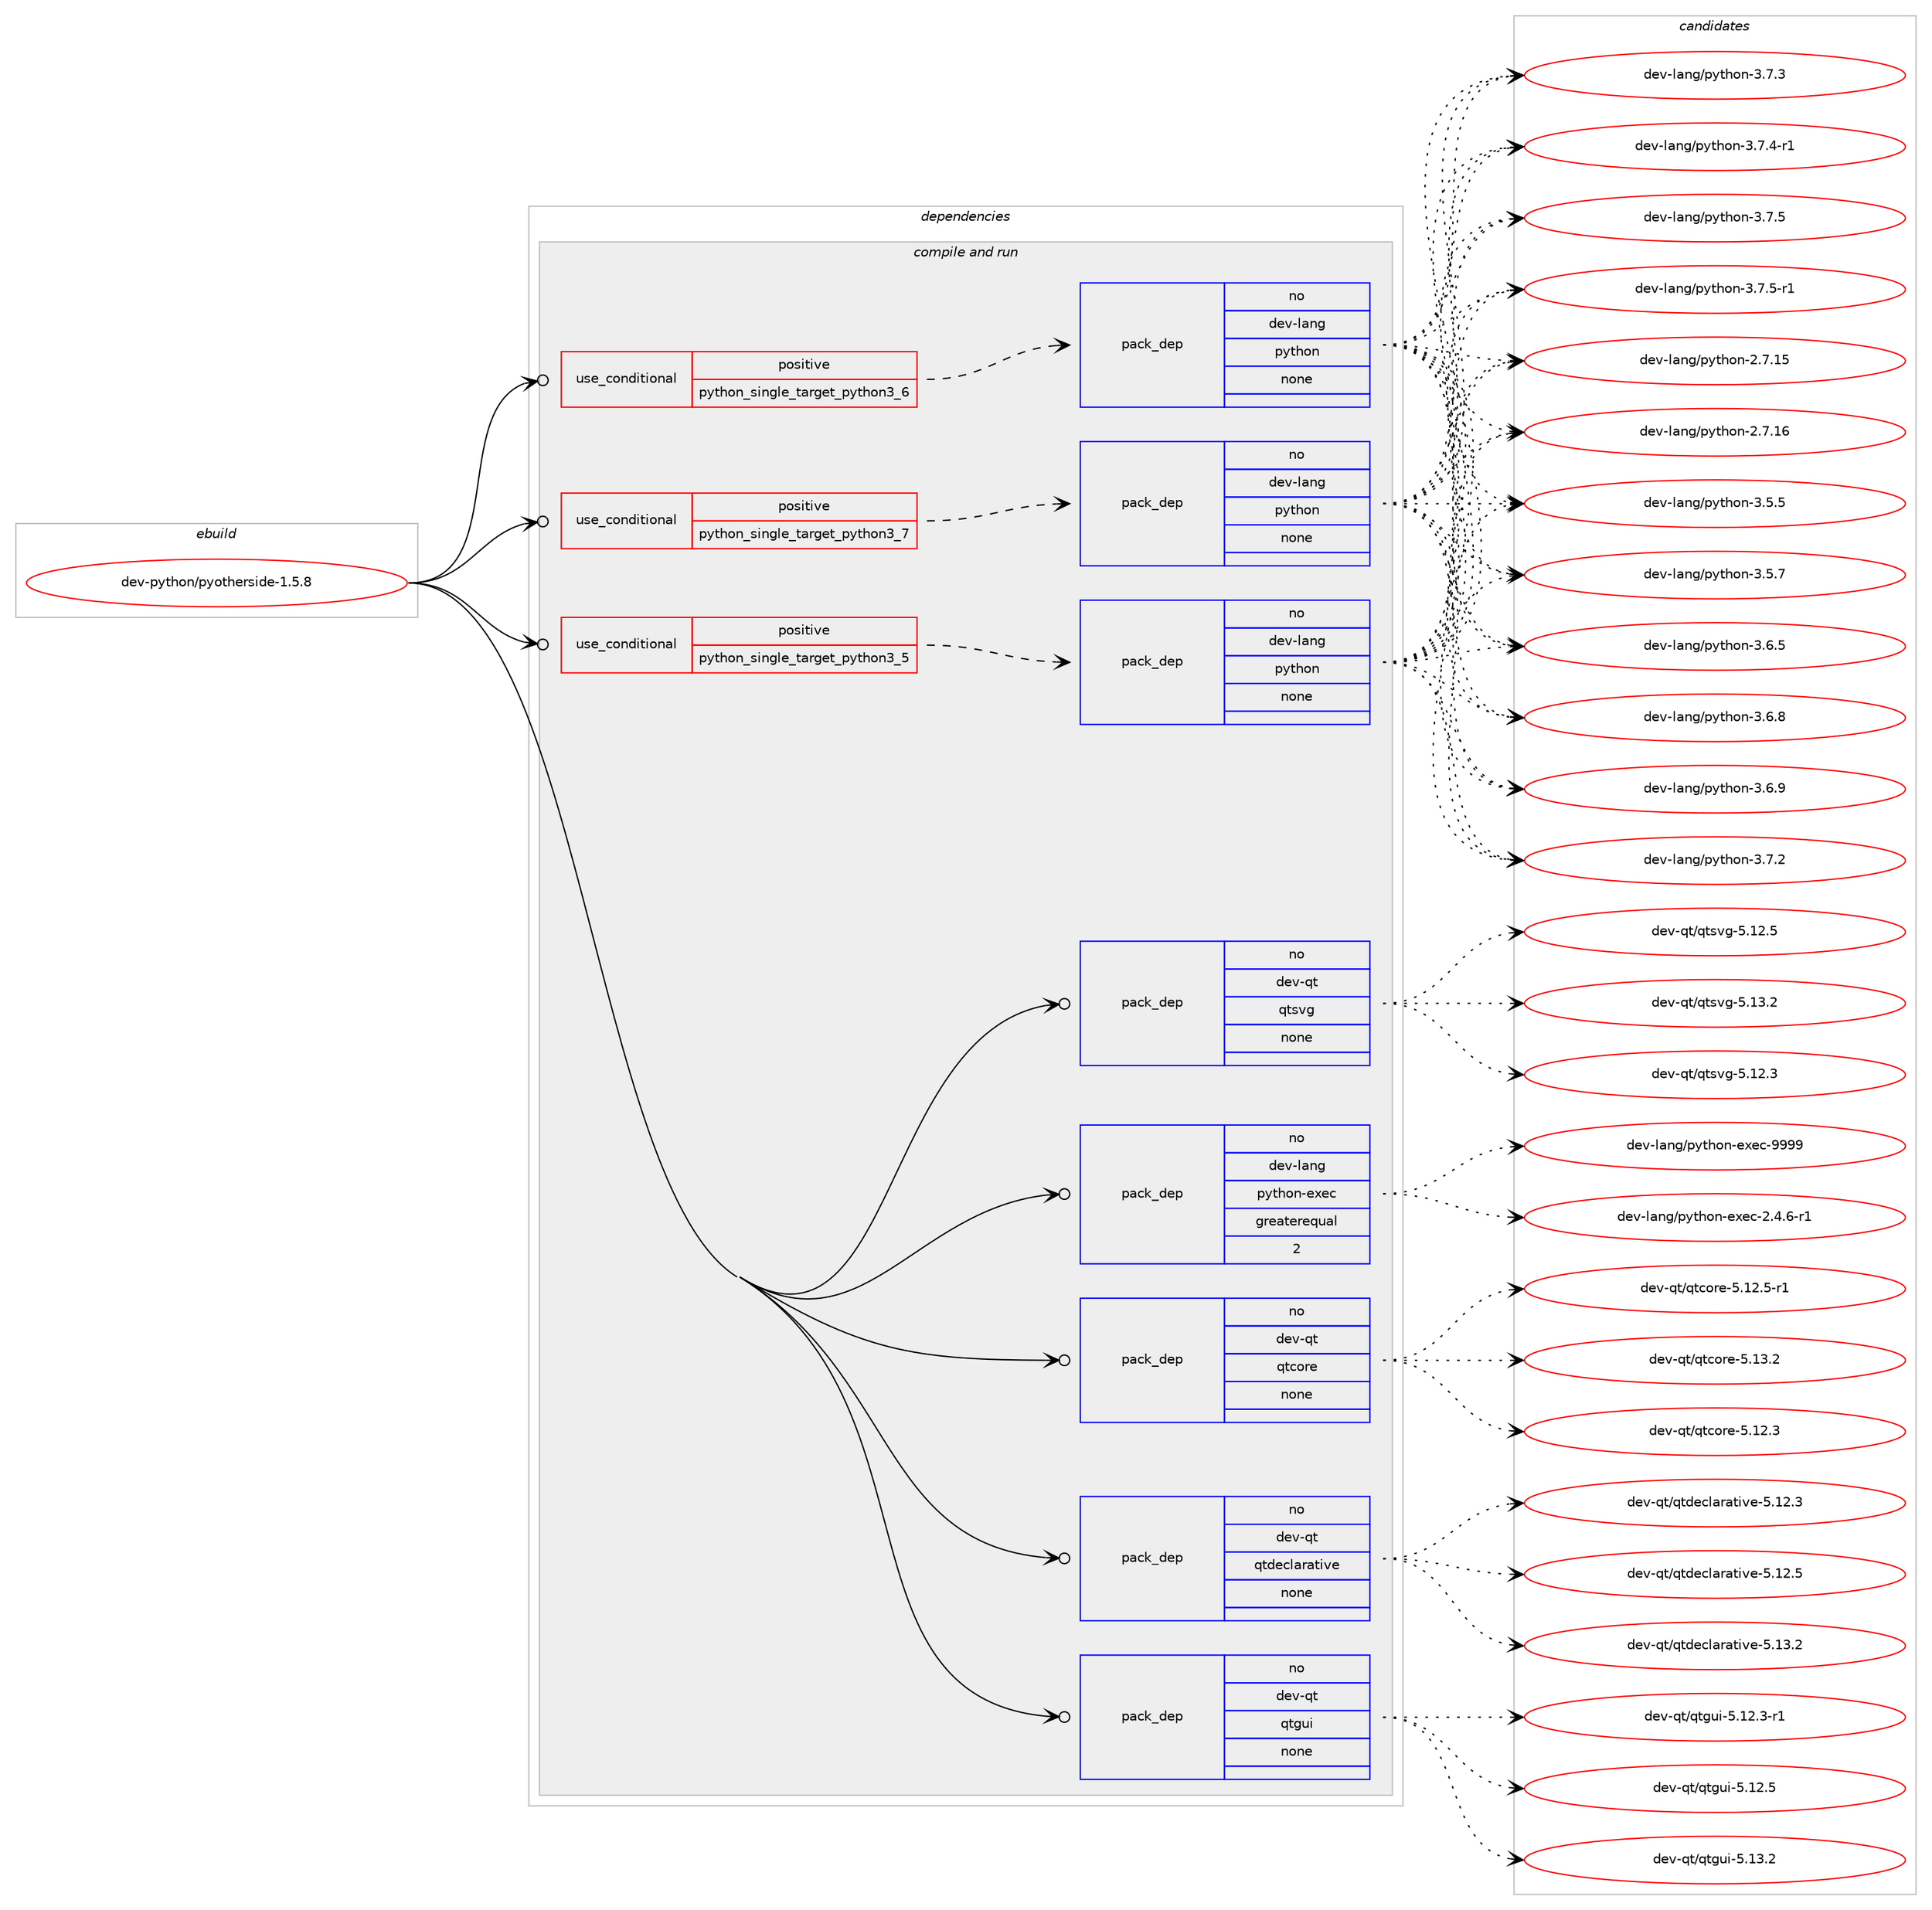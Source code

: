 digraph prolog {

# *************
# Graph options
# *************

newrank=true;
concentrate=true;
compound=true;
graph [rankdir=LR,fontname=Helvetica,fontsize=10,ranksep=1.5];#, ranksep=2.5, nodesep=0.2];
edge  [arrowhead=vee];
node  [fontname=Helvetica,fontsize=10];

# **********
# The ebuild
# **********

subgraph cluster_leftcol {
color=gray;
rank=same;
label=<<i>ebuild</i>>;
id [label="dev-python/pyotherside-1.5.8", color=red, width=4, href="../dev-python/pyotherside-1.5.8.svg"];
}

# ****************
# The dependencies
# ****************

subgraph cluster_midcol {
color=gray;
label=<<i>dependencies</i>>;
subgraph cluster_compile {
fillcolor="#eeeeee";
style=filled;
label=<<i>compile</i>>;
}
subgraph cluster_compileandrun {
fillcolor="#eeeeee";
style=filled;
label=<<i>compile and run</i>>;
subgraph cond146425 {
dependency627504 [label=<<TABLE BORDER="0" CELLBORDER="1" CELLSPACING="0" CELLPADDING="4"><TR><TD ROWSPAN="3" CELLPADDING="10">use_conditional</TD></TR><TR><TD>positive</TD></TR><TR><TD>python_single_target_python3_5</TD></TR></TABLE>>, shape=none, color=red];
subgraph pack469230 {
dependency627505 [label=<<TABLE BORDER="0" CELLBORDER="1" CELLSPACING="0" CELLPADDING="4" WIDTH="220"><TR><TD ROWSPAN="6" CELLPADDING="30">pack_dep</TD></TR><TR><TD WIDTH="110">no</TD></TR><TR><TD>dev-lang</TD></TR><TR><TD>python</TD></TR><TR><TD>none</TD></TR><TR><TD></TD></TR></TABLE>>, shape=none, color=blue];
}
dependency627504:e -> dependency627505:w [weight=20,style="dashed",arrowhead="vee"];
}
id:e -> dependency627504:w [weight=20,style="solid",arrowhead="odotvee"];
subgraph cond146426 {
dependency627506 [label=<<TABLE BORDER="0" CELLBORDER="1" CELLSPACING="0" CELLPADDING="4"><TR><TD ROWSPAN="3" CELLPADDING="10">use_conditional</TD></TR><TR><TD>positive</TD></TR><TR><TD>python_single_target_python3_6</TD></TR></TABLE>>, shape=none, color=red];
subgraph pack469231 {
dependency627507 [label=<<TABLE BORDER="0" CELLBORDER="1" CELLSPACING="0" CELLPADDING="4" WIDTH="220"><TR><TD ROWSPAN="6" CELLPADDING="30">pack_dep</TD></TR><TR><TD WIDTH="110">no</TD></TR><TR><TD>dev-lang</TD></TR><TR><TD>python</TD></TR><TR><TD>none</TD></TR><TR><TD></TD></TR></TABLE>>, shape=none, color=blue];
}
dependency627506:e -> dependency627507:w [weight=20,style="dashed",arrowhead="vee"];
}
id:e -> dependency627506:w [weight=20,style="solid",arrowhead="odotvee"];
subgraph cond146427 {
dependency627508 [label=<<TABLE BORDER="0" CELLBORDER="1" CELLSPACING="0" CELLPADDING="4"><TR><TD ROWSPAN="3" CELLPADDING="10">use_conditional</TD></TR><TR><TD>positive</TD></TR><TR><TD>python_single_target_python3_7</TD></TR></TABLE>>, shape=none, color=red];
subgraph pack469232 {
dependency627509 [label=<<TABLE BORDER="0" CELLBORDER="1" CELLSPACING="0" CELLPADDING="4" WIDTH="220"><TR><TD ROWSPAN="6" CELLPADDING="30">pack_dep</TD></TR><TR><TD WIDTH="110">no</TD></TR><TR><TD>dev-lang</TD></TR><TR><TD>python</TD></TR><TR><TD>none</TD></TR><TR><TD></TD></TR></TABLE>>, shape=none, color=blue];
}
dependency627508:e -> dependency627509:w [weight=20,style="dashed",arrowhead="vee"];
}
id:e -> dependency627508:w [weight=20,style="solid",arrowhead="odotvee"];
subgraph pack469233 {
dependency627510 [label=<<TABLE BORDER="0" CELLBORDER="1" CELLSPACING="0" CELLPADDING="4" WIDTH="220"><TR><TD ROWSPAN="6" CELLPADDING="30">pack_dep</TD></TR><TR><TD WIDTH="110">no</TD></TR><TR><TD>dev-lang</TD></TR><TR><TD>python-exec</TD></TR><TR><TD>greaterequal</TD></TR><TR><TD>2</TD></TR></TABLE>>, shape=none, color=blue];
}
id:e -> dependency627510:w [weight=20,style="solid",arrowhead="odotvee"];
subgraph pack469234 {
dependency627511 [label=<<TABLE BORDER="0" CELLBORDER="1" CELLSPACING="0" CELLPADDING="4" WIDTH="220"><TR><TD ROWSPAN="6" CELLPADDING="30">pack_dep</TD></TR><TR><TD WIDTH="110">no</TD></TR><TR><TD>dev-qt</TD></TR><TR><TD>qtcore</TD></TR><TR><TD>none</TD></TR><TR><TD></TD></TR></TABLE>>, shape=none, color=blue];
}
id:e -> dependency627511:w [weight=20,style="solid",arrowhead="odotvee"];
subgraph pack469235 {
dependency627512 [label=<<TABLE BORDER="0" CELLBORDER="1" CELLSPACING="0" CELLPADDING="4" WIDTH="220"><TR><TD ROWSPAN="6" CELLPADDING="30">pack_dep</TD></TR><TR><TD WIDTH="110">no</TD></TR><TR><TD>dev-qt</TD></TR><TR><TD>qtdeclarative</TD></TR><TR><TD>none</TD></TR><TR><TD></TD></TR></TABLE>>, shape=none, color=blue];
}
id:e -> dependency627512:w [weight=20,style="solid",arrowhead="odotvee"];
subgraph pack469236 {
dependency627513 [label=<<TABLE BORDER="0" CELLBORDER="1" CELLSPACING="0" CELLPADDING="4" WIDTH="220"><TR><TD ROWSPAN="6" CELLPADDING="30">pack_dep</TD></TR><TR><TD WIDTH="110">no</TD></TR><TR><TD>dev-qt</TD></TR><TR><TD>qtgui</TD></TR><TR><TD>none</TD></TR><TR><TD></TD></TR></TABLE>>, shape=none, color=blue];
}
id:e -> dependency627513:w [weight=20,style="solid",arrowhead="odotvee"];
subgraph pack469237 {
dependency627514 [label=<<TABLE BORDER="0" CELLBORDER="1" CELLSPACING="0" CELLPADDING="4" WIDTH="220"><TR><TD ROWSPAN="6" CELLPADDING="30">pack_dep</TD></TR><TR><TD WIDTH="110">no</TD></TR><TR><TD>dev-qt</TD></TR><TR><TD>qtsvg</TD></TR><TR><TD>none</TD></TR><TR><TD></TD></TR></TABLE>>, shape=none, color=blue];
}
id:e -> dependency627514:w [weight=20,style="solid",arrowhead="odotvee"];
}
subgraph cluster_run {
fillcolor="#eeeeee";
style=filled;
label=<<i>run</i>>;
}
}

# **************
# The candidates
# **************

subgraph cluster_choices {
rank=same;
color=gray;
label=<<i>candidates</i>>;

subgraph choice469230 {
color=black;
nodesep=1;
choice10010111845108971101034711212111610411111045504655464953 [label="dev-lang/python-2.7.15", color=red, width=4,href="../dev-lang/python-2.7.15.svg"];
choice10010111845108971101034711212111610411111045504655464954 [label="dev-lang/python-2.7.16", color=red, width=4,href="../dev-lang/python-2.7.16.svg"];
choice100101118451089711010347112121116104111110455146534653 [label="dev-lang/python-3.5.5", color=red, width=4,href="../dev-lang/python-3.5.5.svg"];
choice100101118451089711010347112121116104111110455146534655 [label="dev-lang/python-3.5.7", color=red, width=4,href="../dev-lang/python-3.5.7.svg"];
choice100101118451089711010347112121116104111110455146544653 [label="dev-lang/python-3.6.5", color=red, width=4,href="../dev-lang/python-3.6.5.svg"];
choice100101118451089711010347112121116104111110455146544656 [label="dev-lang/python-3.6.8", color=red, width=4,href="../dev-lang/python-3.6.8.svg"];
choice100101118451089711010347112121116104111110455146544657 [label="dev-lang/python-3.6.9", color=red, width=4,href="../dev-lang/python-3.6.9.svg"];
choice100101118451089711010347112121116104111110455146554650 [label="dev-lang/python-3.7.2", color=red, width=4,href="../dev-lang/python-3.7.2.svg"];
choice100101118451089711010347112121116104111110455146554651 [label="dev-lang/python-3.7.3", color=red, width=4,href="../dev-lang/python-3.7.3.svg"];
choice1001011184510897110103471121211161041111104551465546524511449 [label="dev-lang/python-3.7.4-r1", color=red, width=4,href="../dev-lang/python-3.7.4-r1.svg"];
choice100101118451089711010347112121116104111110455146554653 [label="dev-lang/python-3.7.5", color=red, width=4,href="../dev-lang/python-3.7.5.svg"];
choice1001011184510897110103471121211161041111104551465546534511449 [label="dev-lang/python-3.7.5-r1", color=red, width=4,href="../dev-lang/python-3.7.5-r1.svg"];
dependency627505:e -> choice10010111845108971101034711212111610411111045504655464953:w [style=dotted,weight="100"];
dependency627505:e -> choice10010111845108971101034711212111610411111045504655464954:w [style=dotted,weight="100"];
dependency627505:e -> choice100101118451089711010347112121116104111110455146534653:w [style=dotted,weight="100"];
dependency627505:e -> choice100101118451089711010347112121116104111110455146534655:w [style=dotted,weight="100"];
dependency627505:e -> choice100101118451089711010347112121116104111110455146544653:w [style=dotted,weight="100"];
dependency627505:e -> choice100101118451089711010347112121116104111110455146544656:w [style=dotted,weight="100"];
dependency627505:e -> choice100101118451089711010347112121116104111110455146544657:w [style=dotted,weight="100"];
dependency627505:e -> choice100101118451089711010347112121116104111110455146554650:w [style=dotted,weight="100"];
dependency627505:e -> choice100101118451089711010347112121116104111110455146554651:w [style=dotted,weight="100"];
dependency627505:e -> choice1001011184510897110103471121211161041111104551465546524511449:w [style=dotted,weight="100"];
dependency627505:e -> choice100101118451089711010347112121116104111110455146554653:w [style=dotted,weight="100"];
dependency627505:e -> choice1001011184510897110103471121211161041111104551465546534511449:w [style=dotted,weight="100"];
}
subgraph choice469231 {
color=black;
nodesep=1;
choice10010111845108971101034711212111610411111045504655464953 [label="dev-lang/python-2.7.15", color=red, width=4,href="../dev-lang/python-2.7.15.svg"];
choice10010111845108971101034711212111610411111045504655464954 [label="dev-lang/python-2.7.16", color=red, width=4,href="../dev-lang/python-2.7.16.svg"];
choice100101118451089711010347112121116104111110455146534653 [label="dev-lang/python-3.5.5", color=red, width=4,href="../dev-lang/python-3.5.5.svg"];
choice100101118451089711010347112121116104111110455146534655 [label="dev-lang/python-3.5.7", color=red, width=4,href="../dev-lang/python-3.5.7.svg"];
choice100101118451089711010347112121116104111110455146544653 [label="dev-lang/python-3.6.5", color=red, width=4,href="../dev-lang/python-3.6.5.svg"];
choice100101118451089711010347112121116104111110455146544656 [label="dev-lang/python-3.6.8", color=red, width=4,href="../dev-lang/python-3.6.8.svg"];
choice100101118451089711010347112121116104111110455146544657 [label="dev-lang/python-3.6.9", color=red, width=4,href="../dev-lang/python-3.6.9.svg"];
choice100101118451089711010347112121116104111110455146554650 [label="dev-lang/python-3.7.2", color=red, width=4,href="../dev-lang/python-3.7.2.svg"];
choice100101118451089711010347112121116104111110455146554651 [label="dev-lang/python-3.7.3", color=red, width=4,href="../dev-lang/python-3.7.3.svg"];
choice1001011184510897110103471121211161041111104551465546524511449 [label="dev-lang/python-3.7.4-r1", color=red, width=4,href="../dev-lang/python-3.7.4-r1.svg"];
choice100101118451089711010347112121116104111110455146554653 [label="dev-lang/python-3.7.5", color=red, width=4,href="../dev-lang/python-3.7.5.svg"];
choice1001011184510897110103471121211161041111104551465546534511449 [label="dev-lang/python-3.7.5-r1", color=red, width=4,href="../dev-lang/python-3.7.5-r1.svg"];
dependency627507:e -> choice10010111845108971101034711212111610411111045504655464953:w [style=dotted,weight="100"];
dependency627507:e -> choice10010111845108971101034711212111610411111045504655464954:w [style=dotted,weight="100"];
dependency627507:e -> choice100101118451089711010347112121116104111110455146534653:w [style=dotted,weight="100"];
dependency627507:e -> choice100101118451089711010347112121116104111110455146534655:w [style=dotted,weight="100"];
dependency627507:e -> choice100101118451089711010347112121116104111110455146544653:w [style=dotted,weight="100"];
dependency627507:e -> choice100101118451089711010347112121116104111110455146544656:w [style=dotted,weight="100"];
dependency627507:e -> choice100101118451089711010347112121116104111110455146544657:w [style=dotted,weight="100"];
dependency627507:e -> choice100101118451089711010347112121116104111110455146554650:w [style=dotted,weight="100"];
dependency627507:e -> choice100101118451089711010347112121116104111110455146554651:w [style=dotted,weight="100"];
dependency627507:e -> choice1001011184510897110103471121211161041111104551465546524511449:w [style=dotted,weight="100"];
dependency627507:e -> choice100101118451089711010347112121116104111110455146554653:w [style=dotted,weight="100"];
dependency627507:e -> choice1001011184510897110103471121211161041111104551465546534511449:w [style=dotted,weight="100"];
}
subgraph choice469232 {
color=black;
nodesep=1;
choice10010111845108971101034711212111610411111045504655464953 [label="dev-lang/python-2.7.15", color=red, width=4,href="../dev-lang/python-2.7.15.svg"];
choice10010111845108971101034711212111610411111045504655464954 [label="dev-lang/python-2.7.16", color=red, width=4,href="../dev-lang/python-2.7.16.svg"];
choice100101118451089711010347112121116104111110455146534653 [label="dev-lang/python-3.5.5", color=red, width=4,href="../dev-lang/python-3.5.5.svg"];
choice100101118451089711010347112121116104111110455146534655 [label="dev-lang/python-3.5.7", color=red, width=4,href="../dev-lang/python-3.5.7.svg"];
choice100101118451089711010347112121116104111110455146544653 [label="dev-lang/python-3.6.5", color=red, width=4,href="../dev-lang/python-3.6.5.svg"];
choice100101118451089711010347112121116104111110455146544656 [label="dev-lang/python-3.6.8", color=red, width=4,href="../dev-lang/python-3.6.8.svg"];
choice100101118451089711010347112121116104111110455146544657 [label="dev-lang/python-3.6.9", color=red, width=4,href="../dev-lang/python-3.6.9.svg"];
choice100101118451089711010347112121116104111110455146554650 [label="dev-lang/python-3.7.2", color=red, width=4,href="../dev-lang/python-3.7.2.svg"];
choice100101118451089711010347112121116104111110455146554651 [label="dev-lang/python-3.7.3", color=red, width=4,href="../dev-lang/python-3.7.3.svg"];
choice1001011184510897110103471121211161041111104551465546524511449 [label="dev-lang/python-3.7.4-r1", color=red, width=4,href="../dev-lang/python-3.7.4-r1.svg"];
choice100101118451089711010347112121116104111110455146554653 [label="dev-lang/python-3.7.5", color=red, width=4,href="../dev-lang/python-3.7.5.svg"];
choice1001011184510897110103471121211161041111104551465546534511449 [label="dev-lang/python-3.7.5-r1", color=red, width=4,href="../dev-lang/python-3.7.5-r1.svg"];
dependency627509:e -> choice10010111845108971101034711212111610411111045504655464953:w [style=dotted,weight="100"];
dependency627509:e -> choice10010111845108971101034711212111610411111045504655464954:w [style=dotted,weight="100"];
dependency627509:e -> choice100101118451089711010347112121116104111110455146534653:w [style=dotted,weight="100"];
dependency627509:e -> choice100101118451089711010347112121116104111110455146534655:w [style=dotted,weight="100"];
dependency627509:e -> choice100101118451089711010347112121116104111110455146544653:w [style=dotted,weight="100"];
dependency627509:e -> choice100101118451089711010347112121116104111110455146544656:w [style=dotted,weight="100"];
dependency627509:e -> choice100101118451089711010347112121116104111110455146544657:w [style=dotted,weight="100"];
dependency627509:e -> choice100101118451089711010347112121116104111110455146554650:w [style=dotted,weight="100"];
dependency627509:e -> choice100101118451089711010347112121116104111110455146554651:w [style=dotted,weight="100"];
dependency627509:e -> choice1001011184510897110103471121211161041111104551465546524511449:w [style=dotted,weight="100"];
dependency627509:e -> choice100101118451089711010347112121116104111110455146554653:w [style=dotted,weight="100"];
dependency627509:e -> choice1001011184510897110103471121211161041111104551465546534511449:w [style=dotted,weight="100"];
}
subgraph choice469233 {
color=black;
nodesep=1;
choice10010111845108971101034711212111610411111045101120101994550465246544511449 [label="dev-lang/python-exec-2.4.6-r1", color=red, width=4,href="../dev-lang/python-exec-2.4.6-r1.svg"];
choice10010111845108971101034711212111610411111045101120101994557575757 [label="dev-lang/python-exec-9999", color=red, width=4,href="../dev-lang/python-exec-9999.svg"];
dependency627510:e -> choice10010111845108971101034711212111610411111045101120101994550465246544511449:w [style=dotted,weight="100"];
dependency627510:e -> choice10010111845108971101034711212111610411111045101120101994557575757:w [style=dotted,weight="100"];
}
subgraph choice469234 {
color=black;
nodesep=1;
choice10010111845113116471131169911111410145534649504651 [label="dev-qt/qtcore-5.12.3", color=red, width=4,href="../dev-qt/qtcore-5.12.3.svg"];
choice100101118451131164711311699111114101455346495046534511449 [label="dev-qt/qtcore-5.12.5-r1", color=red, width=4,href="../dev-qt/qtcore-5.12.5-r1.svg"];
choice10010111845113116471131169911111410145534649514650 [label="dev-qt/qtcore-5.13.2", color=red, width=4,href="../dev-qt/qtcore-5.13.2.svg"];
dependency627511:e -> choice10010111845113116471131169911111410145534649504651:w [style=dotted,weight="100"];
dependency627511:e -> choice100101118451131164711311699111114101455346495046534511449:w [style=dotted,weight="100"];
dependency627511:e -> choice10010111845113116471131169911111410145534649514650:w [style=dotted,weight="100"];
}
subgraph choice469235 {
color=black;
nodesep=1;
choice100101118451131164711311610010199108971149711610511810145534649504651 [label="dev-qt/qtdeclarative-5.12.3", color=red, width=4,href="../dev-qt/qtdeclarative-5.12.3.svg"];
choice100101118451131164711311610010199108971149711610511810145534649504653 [label="dev-qt/qtdeclarative-5.12.5", color=red, width=4,href="../dev-qt/qtdeclarative-5.12.5.svg"];
choice100101118451131164711311610010199108971149711610511810145534649514650 [label="dev-qt/qtdeclarative-5.13.2", color=red, width=4,href="../dev-qt/qtdeclarative-5.13.2.svg"];
dependency627512:e -> choice100101118451131164711311610010199108971149711610511810145534649504651:w [style=dotted,weight="100"];
dependency627512:e -> choice100101118451131164711311610010199108971149711610511810145534649504653:w [style=dotted,weight="100"];
dependency627512:e -> choice100101118451131164711311610010199108971149711610511810145534649514650:w [style=dotted,weight="100"];
}
subgraph choice469236 {
color=black;
nodesep=1;
choice1001011184511311647113116103117105455346495046514511449 [label="dev-qt/qtgui-5.12.3-r1", color=red, width=4,href="../dev-qt/qtgui-5.12.3-r1.svg"];
choice100101118451131164711311610311710545534649504653 [label="dev-qt/qtgui-5.12.5", color=red, width=4,href="../dev-qt/qtgui-5.12.5.svg"];
choice100101118451131164711311610311710545534649514650 [label="dev-qt/qtgui-5.13.2", color=red, width=4,href="../dev-qt/qtgui-5.13.2.svg"];
dependency627513:e -> choice1001011184511311647113116103117105455346495046514511449:w [style=dotted,weight="100"];
dependency627513:e -> choice100101118451131164711311610311710545534649504653:w [style=dotted,weight="100"];
dependency627513:e -> choice100101118451131164711311610311710545534649514650:w [style=dotted,weight="100"];
}
subgraph choice469237 {
color=black;
nodesep=1;
choice100101118451131164711311611511810345534649504651 [label="dev-qt/qtsvg-5.12.3", color=red, width=4,href="../dev-qt/qtsvg-5.12.3.svg"];
choice100101118451131164711311611511810345534649504653 [label="dev-qt/qtsvg-5.12.5", color=red, width=4,href="../dev-qt/qtsvg-5.12.5.svg"];
choice100101118451131164711311611511810345534649514650 [label="dev-qt/qtsvg-5.13.2", color=red, width=4,href="../dev-qt/qtsvg-5.13.2.svg"];
dependency627514:e -> choice100101118451131164711311611511810345534649504651:w [style=dotted,weight="100"];
dependency627514:e -> choice100101118451131164711311611511810345534649504653:w [style=dotted,weight="100"];
dependency627514:e -> choice100101118451131164711311611511810345534649514650:w [style=dotted,weight="100"];
}
}

}
